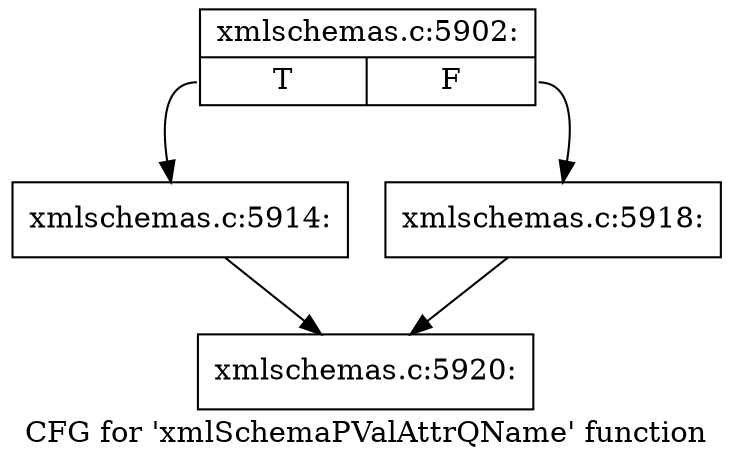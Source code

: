 digraph "CFG for 'xmlSchemaPValAttrQName' function" {
	label="CFG for 'xmlSchemaPValAttrQName' function";

	Node0x4de8920 [shape=record,label="{xmlschemas.c:5902:|{<s0>T|<s1>F}}"];
	Node0x4de8920:s0 -> Node0x4e18df0;
	Node0x4de8920:s1 -> Node0x4e18e40;
	Node0x4e18df0 [shape=record,label="{xmlschemas.c:5914:}"];
	Node0x4e18df0 -> Node0x4e170b0;
	Node0x4e18e40 [shape=record,label="{xmlschemas.c:5918:}"];
	Node0x4e18e40 -> Node0x4e170b0;
	Node0x4e170b0 [shape=record,label="{xmlschemas.c:5920:}"];
}
